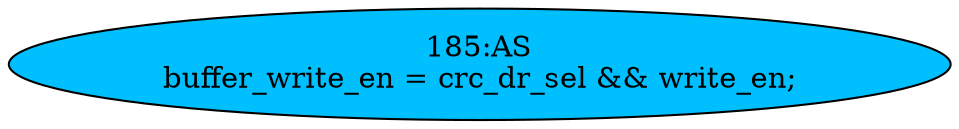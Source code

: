 strict digraph "" {
	node [label="\N"];
	"185:AS"	 [ast="<pyverilog.vparser.ast.Assign object at 0x7fba378b39d0>",
		def_var="['buffer_write_en']",
		fillcolor=deepskyblue,
		label="185:AS
buffer_write_en = crc_dr_sel && write_en;",
		statements="[]",
		style=filled,
		typ=Assign,
		use_var="['crc_dr_sel', 'write_en']"];
}
